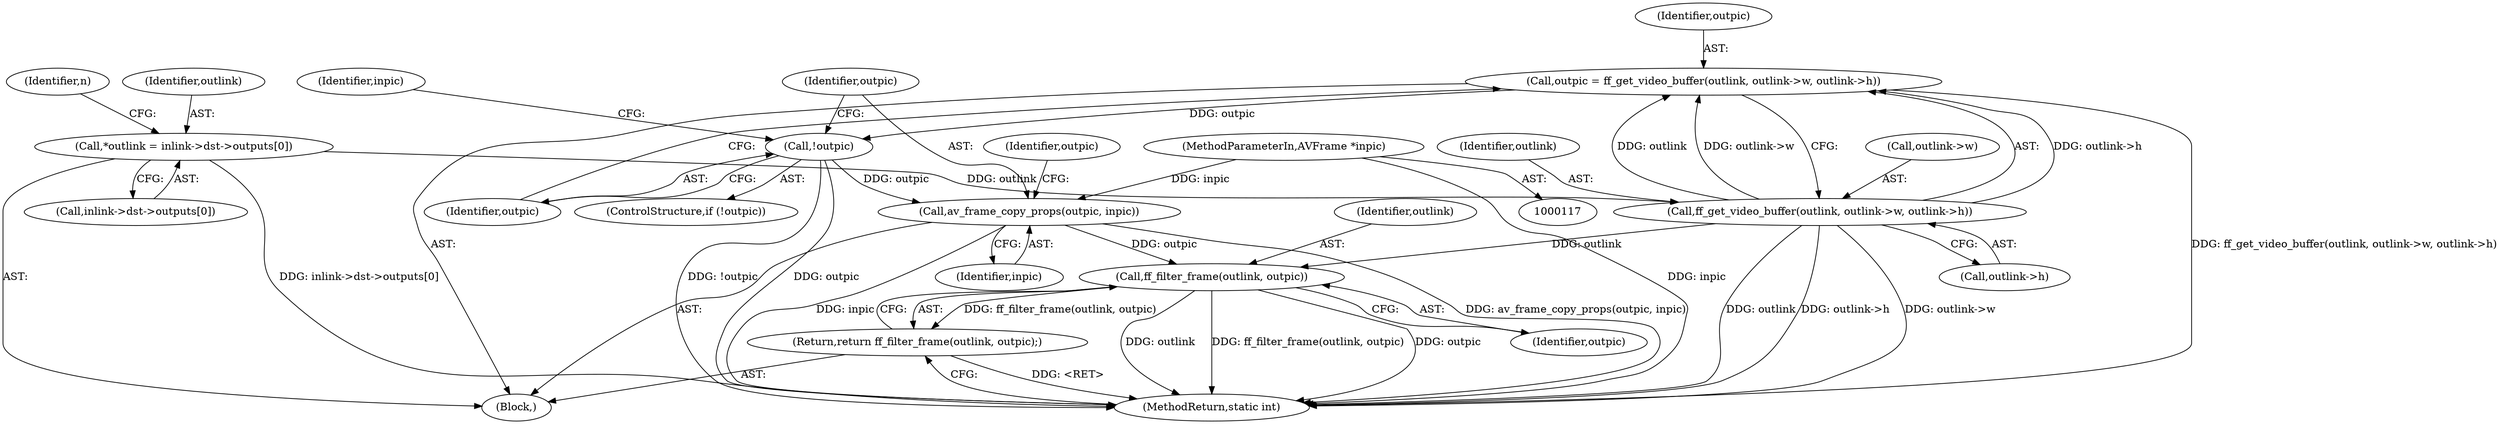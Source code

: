 digraph "0_FFmpeg_e43a0a232dbf6d3c161823c2e07c52e76227a1bc_5@API" {
"1000235" [label="(Call,av_frame_copy_props(outpic, inpic))"];
"1000226" [label="(Call,!outpic)"];
"1000215" [label="(Call,outpic = ff_get_video_buffer(outlink, outlink->w, outlink->h))"];
"1000217" [label="(Call,ff_get_video_buffer(outlink, outlink->w, outlink->h))"];
"1000130" [label="(Call,*outlink = inlink->dst->outputs[0])"];
"1000119" [label="(MethodParameterIn,AVFrame *inpic)"];
"1001150" [label="(Call,ff_filter_frame(outlink, outpic))"];
"1001149" [label="(Return,return ff_filter_frame(outlink, outpic);)"];
"1000219" [label="(Call,outlink->w)"];
"1000218" [label="(Identifier,outlink)"];
"1000217" [label="(Call,ff_get_video_buffer(outlink, outlink->w, outlink->h))"];
"1000130" [label="(Call,*outlink = inlink->dst->outputs[0])"];
"1000119" [label="(MethodParameterIn,AVFrame *inpic)"];
"1001149" [label="(Return,return ff_filter_frame(outlink, outpic);)"];
"1000216" [label="(Identifier,outpic)"];
"1000235" [label="(Call,av_frame_copy_props(outpic, inpic))"];
"1000120" [label="(Block,)"];
"1000132" [label="(Call,inlink->dst->outputs[0])"];
"1001153" [label="(MethodReturn,static int)"];
"1000173" [label="(Identifier,n)"];
"1000240" [label="(Identifier,outpic)"];
"1000237" [label="(Identifier,inpic)"];
"1001150" [label="(Call,ff_filter_frame(outlink, outpic))"];
"1000226" [label="(Call,!outpic)"];
"1000215" [label="(Call,outpic = ff_get_video_buffer(outlink, outlink->w, outlink->h))"];
"1000236" [label="(Identifier,outpic)"];
"1000222" [label="(Call,outlink->h)"];
"1001151" [label="(Identifier,outlink)"];
"1000227" [label="(Identifier,outpic)"];
"1001152" [label="(Identifier,outpic)"];
"1000231" [label="(Identifier,inpic)"];
"1000225" [label="(ControlStructure,if (!outpic))"];
"1000131" [label="(Identifier,outlink)"];
"1000235" -> "1000120"  [label="AST: "];
"1000235" -> "1000237"  [label="CFG: "];
"1000236" -> "1000235"  [label="AST: "];
"1000237" -> "1000235"  [label="AST: "];
"1000240" -> "1000235"  [label="CFG: "];
"1000235" -> "1001153"  [label="DDG: inpic"];
"1000235" -> "1001153"  [label="DDG: av_frame_copy_props(outpic, inpic)"];
"1000226" -> "1000235"  [label="DDG: outpic"];
"1000119" -> "1000235"  [label="DDG: inpic"];
"1000235" -> "1001150"  [label="DDG: outpic"];
"1000226" -> "1000225"  [label="AST: "];
"1000226" -> "1000227"  [label="CFG: "];
"1000227" -> "1000226"  [label="AST: "];
"1000231" -> "1000226"  [label="CFG: "];
"1000236" -> "1000226"  [label="CFG: "];
"1000226" -> "1001153"  [label="DDG: outpic"];
"1000226" -> "1001153"  [label="DDG: !outpic"];
"1000215" -> "1000226"  [label="DDG: outpic"];
"1000215" -> "1000120"  [label="AST: "];
"1000215" -> "1000217"  [label="CFG: "];
"1000216" -> "1000215"  [label="AST: "];
"1000217" -> "1000215"  [label="AST: "];
"1000227" -> "1000215"  [label="CFG: "];
"1000215" -> "1001153"  [label="DDG: ff_get_video_buffer(outlink, outlink->w, outlink->h)"];
"1000217" -> "1000215"  [label="DDG: outlink"];
"1000217" -> "1000215"  [label="DDG: outlink->w"];
"1000217" -> "1000215"  [label="DDG: outlink->h"];
"1000217" -> "1000222"  [label="CFG: "];
"1000218" -> "1000217"  [label="AST: "];
"1000219" -> "1000217"  [label="AST: "];
"1000222" -> "1000217"  [label="AST: "];
"1000217" -> "1001153"  [label="DDG: outlink->w"];
"1000217" -> "1001153"  [label="DDG: outlink"];
"1000217" -> "1001153"  [label="DDG: outlink->h"];
"1000130" -> "1000217"  [label="DDG: outlink"];
"1000217" -> "1001150"  [label="DDG: outlink"];
"1000130" -> "1000120"  [label="AST: "];
"1000130" -> "1000132"  [label="CFG: "];
"1000131" -> "1000130"  [label="AST: "];
"1000132" -> "1000130"  [label="AST: "];
"1000173" -> "1000130"  [label="CFG: "];
"1000130" -> "1001153"  [label="DDG: inlink->dst->outputs[0]"];
"1000119" -> "1000117"  [label="AST: "];
"1000119" -> "1001153"  [label="DDG: inpic"];
"1001150" -> "1001149"  [label="AST: "];
"1001150" -> "1001152"  [label="CFG: "];
"1001151" -> "1001150"  [label="AST: "];
"1001152" -> "1001150"  [label="AST: "];
"1001149" -> "1001150"  [label="CFG: "];
"1001150" -> "1001153"  [label="DDG: outlink"];
"1001150" -> "1001153"  [label="DDG: ff_filter_frame(outlink, outpic)"];
"1001150" -> "1001153"  [label="DDG: outpic"];
"1001150" -> "1001149"  [label="DDG: ff_filter_frame(outlink, outpic)"];
"1001149" -> "1000120"  [label="AST: "];
"1001153" -> "1001149"  [label="CFG: "];
"1001149" -> "1001153"  [label="DDG: <RET>"];
}
